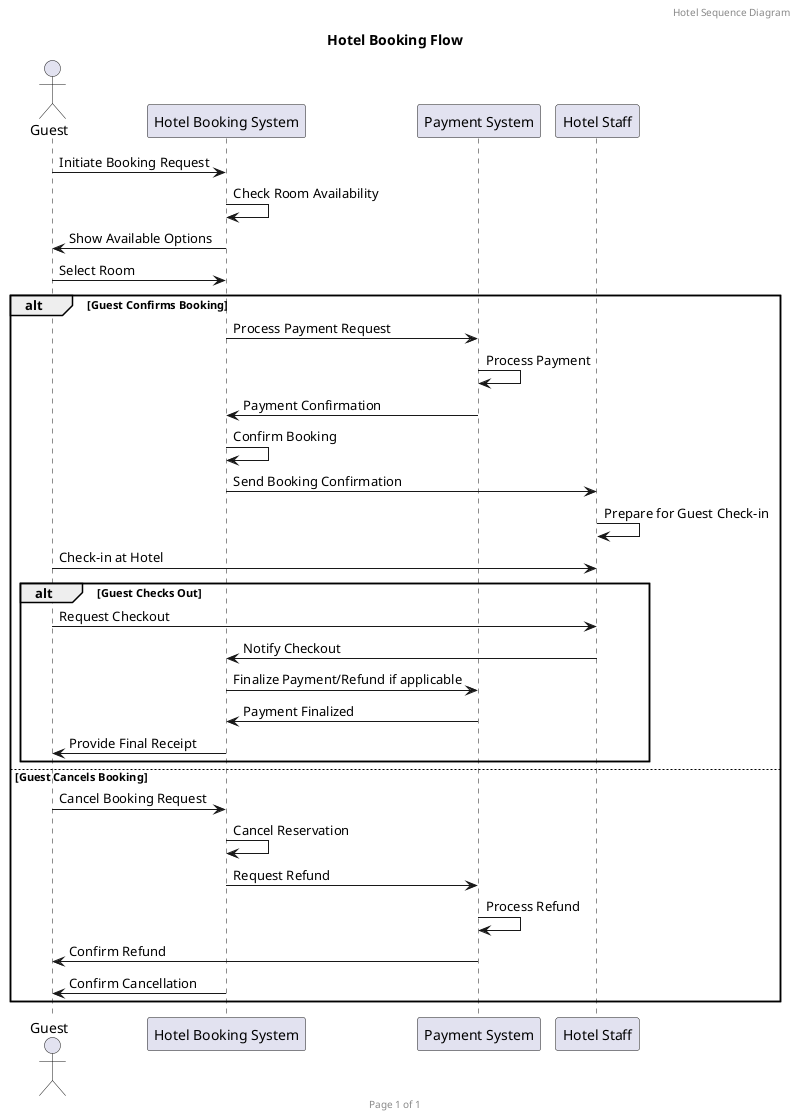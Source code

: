 @startuml

header Hotel Sequence Diagram
footer Page %page% of %lastpage%
title "Hotel Booking Flow"

actor Guest
participant "Hotel Booking System" as HBS
participant "Payment System" as PS
participant "Hotel Staff" as HS

Guest -> HBS: Initiate Booking Request
HBS -> HBS: Check Room Availability
HBS -> Guest: Show Available Options
Guest -> HBS: Select Room

alt Guest Confirms Booking
    HBS -> PS: Process Payment Request
    PS -> PS: Process Payment
    PS -> HBS: Payment Confirmation
    HBS -> HBS: Confirm Booking
    HBS -> HS: Send Booking Confirmation
    HS -> HS: Prepare for Guest Check-in
    Guest -> HS: Check-in at Hotel
    
    alt Guest Checks Out
        Guest -> HS: Request Checkout
        HS -> HBS: Notify Checkout
        HBS -> PS: Finalize Payment/Refund if applicable
        PS -> HBS: Payment Finalized
        HBS -> Guest: Provide Final Receipt
    end

else Guest Cancels Booking
    Guest -> HBS: Cancel Booking Request
    HBS -> HBS: Cancel Reservation
    HBS -> PS: Request Refund
    PS -> PS: Process Refund
    PS -> Guest: Confirm Refund
    HBS -> Guest: Confirm Cancellation
end
@enduml